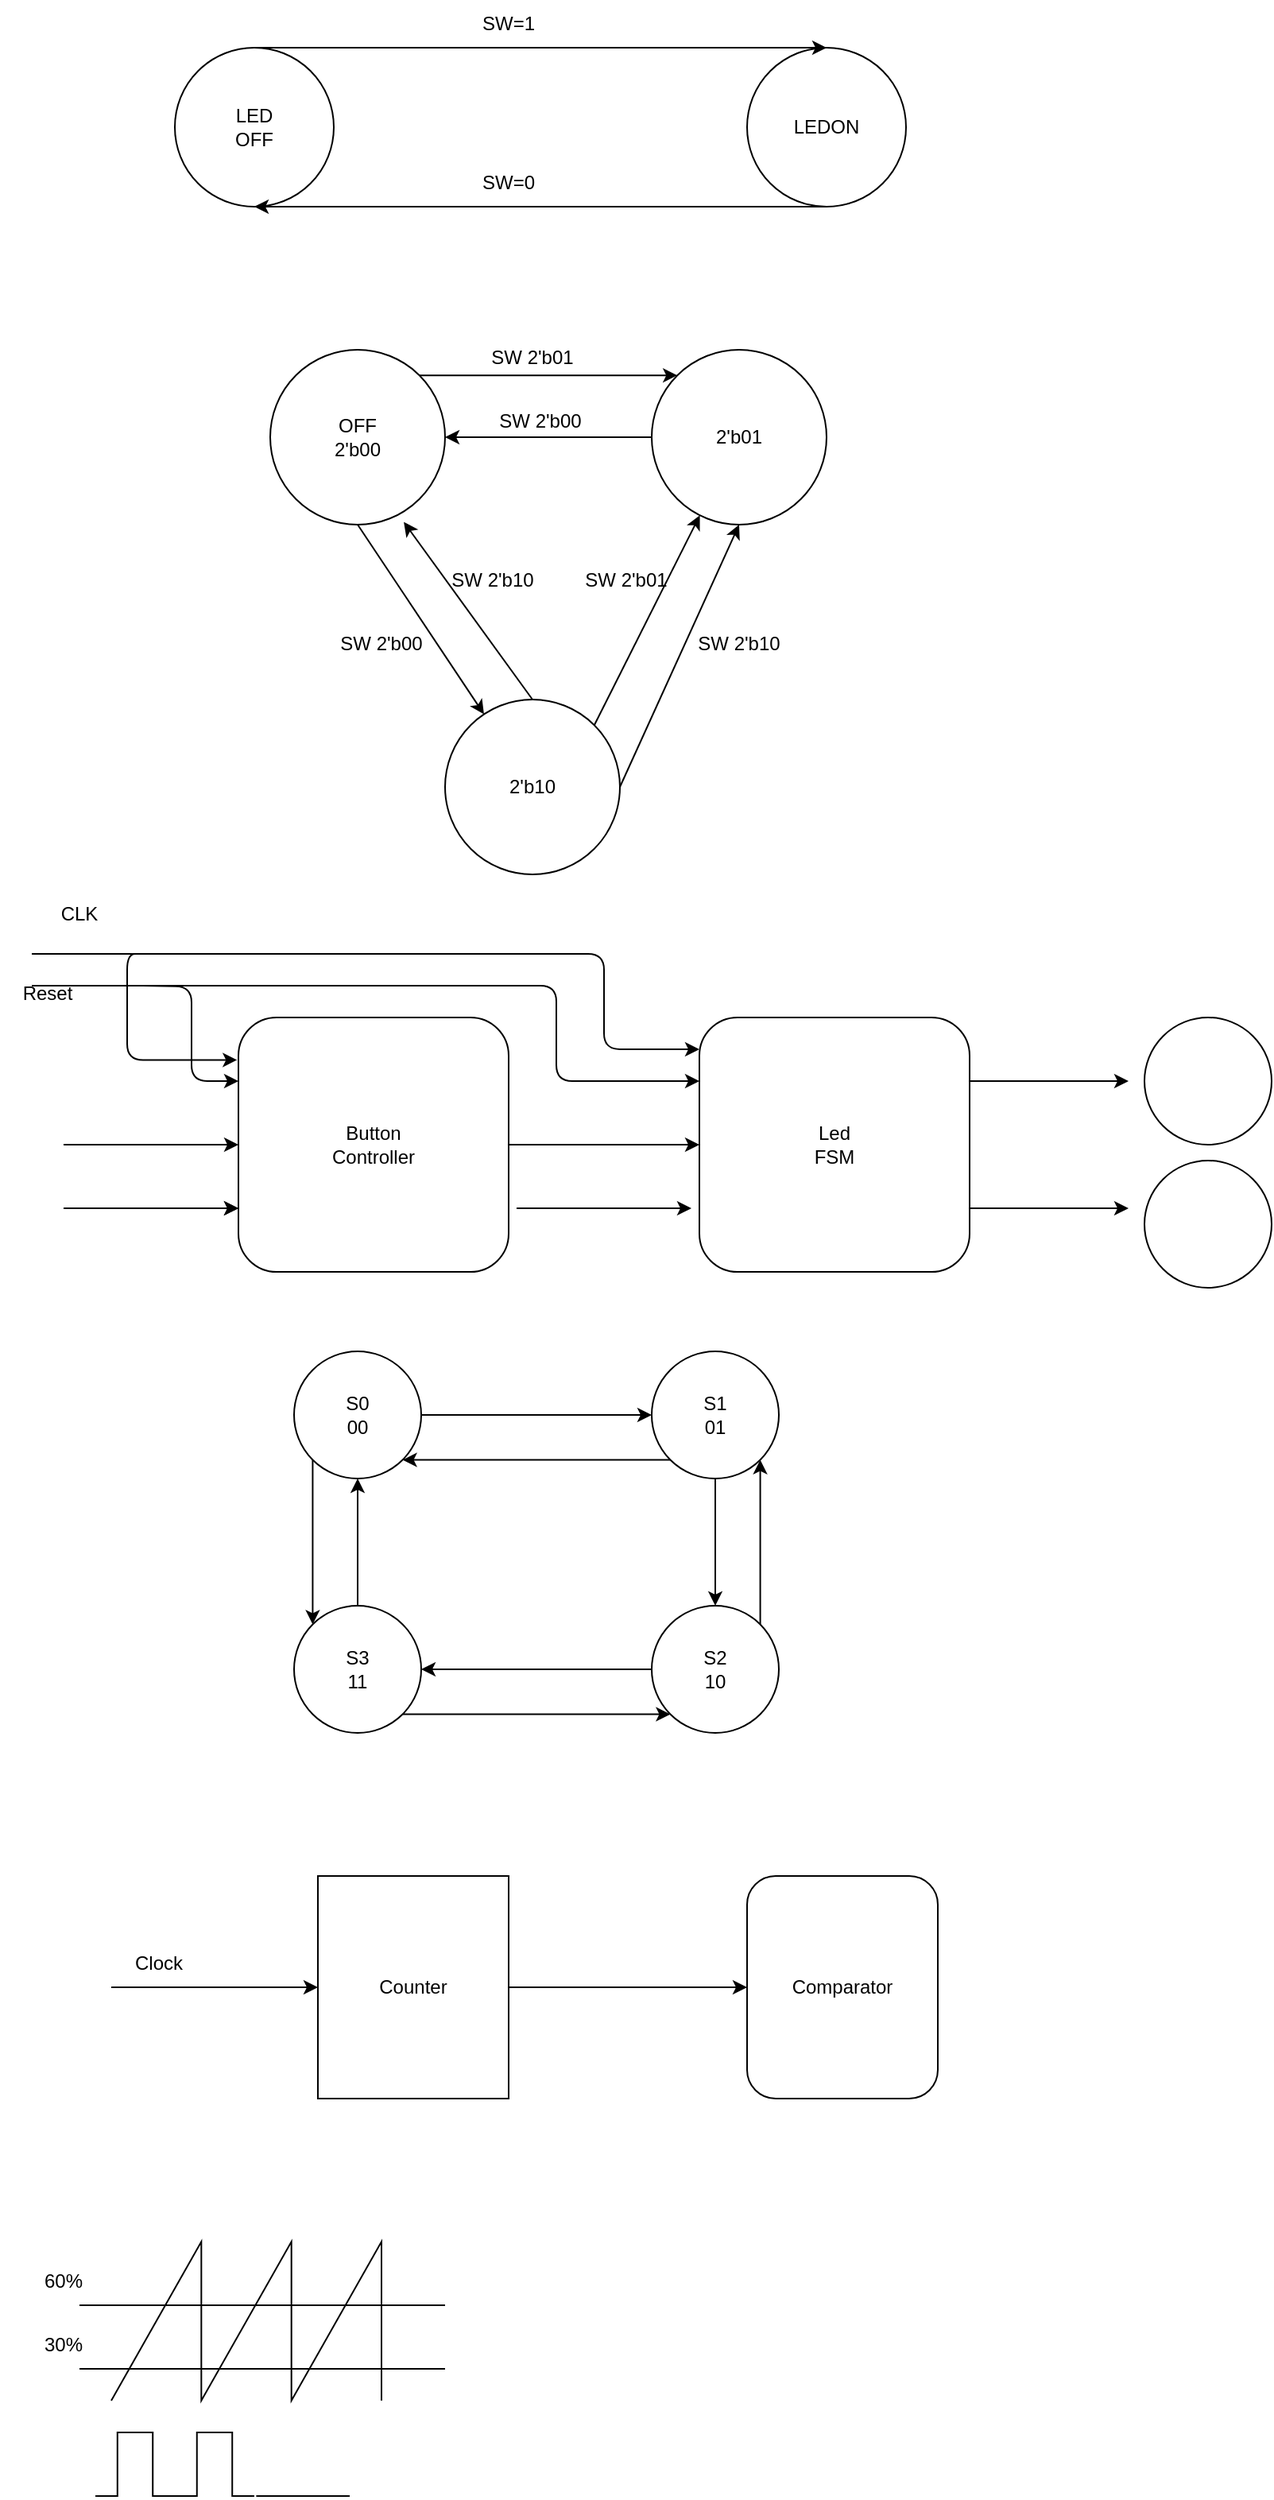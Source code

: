 <mxfile>
    <diagram id="Fkghw6xyeDPze-Ohc-kq" name="페이지-1">
        <mxGraphModel dx="974" dy="574" grid="1" gridSize="10" guides="1" tooltips="1" connect="1" arrows="1" fold="1" page="1" pageScale="1" pageWidth="827" pageHeight="1169" math="0" shadow="0">
            <root>
                <mxCell id="0"/>
                <mxCell id="1" parent="0"/>
                <mxCell id="2" value="LED&lt;br&gt;OFF" style="ellipse;whiteSpace=wrap;html=1;aspect=fixed;" parent="1" vertex="1">
                    <mxGeometry x="130" y="150" width="100" height="100" as="geometry"/>
                </mxCell>
                <mxCell id="6" style="edgeStyle=none;html=1;exitX=0.5;exitY=1;exitDx=0;exitDy=0;entryX=0.5;entryY=1;entryDx=0;entryDy=0;" parent="1" source="3" target="2" edge="1">
                    <mxGeometry relative="1" as="geometry"/>
                </mxCell>
                <mxCell id="3" value="LEDON" style="ellipse;whiteSpace=wrap;html=1;aspect=fixed;" parent="1" vertex="1">
                    <mxGeometry x="490" y="150" width="100" height="100" as="geometry"/>
                </mxCell>
                <mxCell id="5" value="" style="edgeStyle=segmentEdgeStyle;endArrow=classic;html=1;exitX=0.5;exitY=0;exitDx=0;exitDy=0;" parent="1" source="2" target="3" edge="1">
                    <mxGeometry width="50" height="50" relative="1" as="geometry">
                        <mxPoint x="390" y="320" as="sourcePoint"/>
                        <mxPoint x="440" y="270" as="targetPoint"/>
                    </mxGeometry>
                </mxCell>
                <mxCell id="7" value="SW=1" style="text;html=1;strokeColor=none;fillColor=none;align=center;verticalAlign=middle;whiteSpace=wrap;rounded=0;" parent="1" vertex="1">
                    <mxGeometry x="310" y="120" width="60" height="30" as="geometry"/>
                </mxCell>
                <mxCell id="8" value="SW=0" style="text;html=1;strokeColor=none;fillColor=none;align=center;verticalAlign=middle;whiteSpace=wrap;rounded=0;" parent="1" vertex="1">
                    <mxGeometry x="310" y="220" width="60" height="30" as="geometry"/>
                </mxCell>
                <mxCell id="12" style="edgeStyle=none;html=1;exitX=0.5;exitY=1;exitDx=0;exitDy=0;" parent="1" source="9" target="11" edge="1">
                    <mxGeometry relative="1" as="geometry"/>
                </mxCell>
                <mxCell id="17" style="edgeStyle=none;html=1;exitX=1;exitY=0;exitDx=0;exitDy=0;entryX=0;entryY=0;entryDx=0;entryDy=0;" parent="1" source="9" target="10" edge="1">
                    <mxGeometry relative="1" as="geometry"/>
                </mxCell>
                <mxCell id="9" value="OFF&lt;br&gt;2'b00" style="ellipse;whiteSpace=wrap;html=1;aspect=fixed;" parent="1" vertex="1">
                    <mxGeometry x="190" y="340" width="110" height="110" as="geometry"/>
                </mxCell>
                <mxCell id="16" style="edgeStyle=none;html=1;exitX=0;exitY=0.5;exitDx=0;exitDy=0;entryX=1;entryY=0.5;entryDx=0;entryDy=0;" parent="1" source="10" target="9" edge="1">
                    <mxGeometry relative="1" as="geometry"/>
                </mxCell>
                <mxCell id="10" value="2'b01" style="ellipse;whiteSpace=wrap;html=1;aspect=fixed;" parent="1" vertex="1">
                    <mxGeometry x="430" y="340" width="110" height="110" as="geometry"/>
                </mxCell>
                <mxCell id="13" style="edgeStyle=none;html=1;exitX=0.5;exitY=0;exitDx=0;exitDy=0;entryX=0.764;entryY=0.985;entryDx=0;entryDy=0;entryPerimeter=0;" parent="1" source="11" target="9" edge="1">
                    <mxGeometry relative="1" as="geometry"/>
                </mxCell>
                <mxCell id="14" style="edgeStyle=none;html=1;exitX=1;exitY=0;exitDx=0;exitDy=0;" parent="1" source="11" target="10" edge="1">
                    <mxGeometry relative="1" as="geometry"/>
                </mxCell>
                <mxCell id="15" style="edgeStyle=none;html=1;exitX=1;exitY=0.5;exitDx=0;exitDy=0;entryX=0.5;entryY=1;entryDx=0;entryDy=0;" parent="1" source="11" target="10" edge="1">
                    <mxGeometry relative="1" as="geometry"/>
                </mxCell>
                <mxCell id="11" value="2'b10" style="ellipse;whiteSpace=wrap;html=1;aspect=fixed;" parent="1" vertex="1">
                    <mxGeometry x="300" y="560" width="110" height="110" as="geometry"/>
                </mxCell>
                <mxCell id="18" value="SW 2'b01" style="text;html=1;strokeColor=none;fillColor=none;align=center;verticalAlign=middle;whiteSpace=wrap;rounded=0;" parent="1" vertex="1">
                    <mxGeometry x="325" y="330" width="60" height="30" as="geometry"/>
                </mxCell>
                <mxCell id="19" value="SW 2'b10" style="text;html=1;strokeColor=none;fillColor=none;align=center;verticalAlign=middle;whiteSpace=wrap;rounded=0;" parent="1" vertex="1">
                    <mxGeometry x="455" y="510" width="60" height="30" as="geometry"/>
                </mxCell>
                <mxCell id="20" value="SW 2'b00" style="text;html=1;strokeColor=none;fillColor=none;align=center;verticalAlign=middle;whiteSpace=wrap;rounded=0;" parent="1" vertex="1">
                    <mxGeometry x="230" y="510" width="60" height="30" as="geometry"/>
                </mxCell>
                <mxCell id="21" value="SW 2'b10" style="text;html=1;strokeColor=none;fillColor=none;align=center;verticalAlign=middle;whiteSpace=wrap;rounded=0;" parent="1" vertex="1">
                    <mxGeometry x="300" y="470" width="60" height="30" as="geometry"/>
                </mxCell>
                <mxCell id="22" value="SW 2'b00" style="text;html=1;strokeColor=none;fillColor=none;align=center;verticalAlign=middle;whiteSpace=wrap;rounded=0;" parent="1" vertex="1">
                    <mxGeometry x="330" y="370" width="60" height="30" as="geometry"/>
                </mxCell>
                <mxCell id="23" value="SW 2'b01" style="text;html=1;strokeColor=none;fillColor=none;align=center;verticalAlign=middle;whiteSpace=wrap;rounded=0;" parent="1" vertex="1">
                    <mxGeometry x="384" y="470" width="60" height="30" as="geometry"/>
                </mxCell>
                <mxCell id="27" style="edgeStyle=none;html=1;exitX=1;exitY=0.5;exitDx=0;exitDy=0;entryX=0;entryY=0.5;entryDx=0;entryDy=0;" parent="1" source="24" target="25" edge="1">
                    <mxGeometry relative="1" as="geometry"/>
                </mxCell>
                <mxCell id="24" value="Button&lt;br&gt;Controller" style="rounded=1;whiteSpace=wrap;html=1;" parent="1" vertex="1">
                    <mxGeometry x="170" y="760" width="170" height="160" as="geometry"/>
                </mxCell>
                <mxCell id="28" style="edgeStyle=none;html=1;exitX=1;exitY=0.25;exitDx=0;exitDy=0;" parent="1" source="25" edge="1">
                    <mxGeometry relative="1" as="geometry">
                        <mxPoint x="730" y="800" as="targetPoint"/>
                    </mxGeometry>
                </mxCell>
                <mxCell id="29" style="edgeStyle=none;html=1;exitX=1;exitY=0.75;exitDx=0;exitDy=0;" parent="1" source="25" edge="1">
                    <mxGeometry relative="1" as="geometry">
                        <mxPoint x="730" y="880" as="targetPoint"/>
                    </mxGeometry>
                </mxCell>
                <mxCell id="25" value="Led&lt;br&gt;FSM" style="rounded=1;whiteSpace=wrap;html=1;" parent="1" vertex="1">
                    <mxGeometry x="460" y="760" width="170" height="160" as="geometry"/>
                </mxCell>
                <mxCell id="26" value="" style="endArrow=classic;html=1;entryX=0;entryY=0.5;entryDx=0;entryDy=0;" parent="1" target="24" edge="1">
                    <mxGeometry width="50" height="50" relative="1" as="geometry">
                        <mxPoint x="60" y="840" as="sourcePoint"/>
                        <mxPoint x="440" y="860" as="targetPoint"/>
                    </mxGeometry>
                </mxCell>
                <mxCell id="30" value="" style="ellipse;whiteSpace=wrap;html=1;aspect=fixed;" parent="1" vertex="1">
                    <mxGeometry x="740" y="760" width="80" height="80" as="geometry"/>
                </mxCell>
                <mxCell id="31" value="" style="ellipse;whiteSpace=wrap;html=1;aspect=fixed;" parent="1" vertex="1">
                    <mxGeometry x="740" y="850" width="80" height="80" as="geometry"/>
                </mxCell>
                <mxCell id="36" style="edgeStyle=none;html=1;exitX=1;exitY=0.5;exitDx=0;exitDy=0;" parent="1" source="32" target="33" edge="1">
                    <mxGeometry relative="1" as="geometry"/>
                </mxCell>
                <mxCell id="50" style="edgeStyle=orthogonalEdgeStyle;html=1;exitX=0;exitY=1;exitDx=0;exitDy=0;entryX=0;entryY=0;entryDx=0;entryDy=0;" parent="1" source="32" target="34" edge="1">
                    <mxGeometry relative="1" as="geometry"/>
                </mxCell>
                <mxCell id="32" value="S0&lt;br&gt;00" style="ellipse;whiteSpace=wrap;html=1;aspect=fixed;" parent="1" vertex="1">
                    <mxGeometry x="205" y="970" width="80" height="80" as="geometry"/>
                </mxCell>
                <mxCell id="37" style="edgeStyle=none;html=1;exitX=0.5;exitY=1;exitDx=0;exitDy=0;entryX=0.5;entryY=0;entryDx=0;entryDy=0;" parent="1" source="33" target="35" edge="1">
                    <mxGeometry relative="1" as="geometry"/>
                </mxCell>
                <mxCell id="46" style="edgeStyle=orthogonalEdgeStyle;html=1;exitX=0;exitY=1;exitDx=0;exitDy=0;entryX=1;entryY=1;entryDx=0;entryDy=0;" parent="1" source="33" target="32" edge="1">
                    <mxGeometry relative="1" as="geometry"/>
                </mxCell>
                <mxCell id="33" value="S1&lt;br&gt;01" style="ellipse;whiteSpace=wrap;html=1;aspect=fixed;" parent="1" vertex="1">
                    <mxGeometry x="430" y="970" width="80" height="80" as="geometry"/>
                </mxCell>
                <mxCell id="39" style="edgeStyle=none;html=1;exitX=0.5;exitY=0;exitDx=0;exitDy=0;entryX=0.5;entryY=1;entryDx=0;entryDy=0;" parent="1" source="34" target="32" edge="1">
                    <mxGeometry relative="1" as="geometry"/>
                </mxCell>
                <mxCell id="48" style="edgeStyle=orthogonalEdgeStyle;html=1;exitX=1;exitY=1;exitDx=0;exitDy=0;entryX=0;entryY=1;entryDx=0;entryDy=0;" parent="1" source="34" target="35" edge="1">
                    <mxGeometry relative="1" as="geometry"/>
                </mxCell>
                <mxCell id="34" value="S3&lt;br&gt;11" style="ellipse;whiteSpace=wrap;html=1;aspect=fixed;" parent="1" vertex="1">
                    <mxGeometry x="205" y="1130" width="80" height="80" as="geometry"/>
                </mxCell>
                <mxCell id="38" style="edgeStyle=none;html=1;exitX=0;exitY=0.5;exitDx=0;exitDy=0;" parent="1" source="35" target="34" edge="1">
                    <mxGeometry relative="1" as="geometry"/>
                </mxCell>
                <mxCell id="47" style="edgeStyle=orthogonalEdgeStyle;html=1;exitX=1;exitY=0;exitDx=0;exitDy=0;entryX=1;entryY=1;entryDx=0;entryDy=0;" parent="1" source="35" target="33" edge="1">
                    <mxGeometry relative="1" as="geometry"/>
                </mxCell>
                <mxCell id="35" value="S2&lt;br&gt;10" style="ellipse;whiteSpace=wrap;html=1;aspect=fixed;" parent="1" vertex="1">
                    <mxGeometry x="430" y="1130" width="80" height="80" as="geometry"/>
                </mxCell>
                <mxCell id="40" value="" style="endArrow=classic;html=1;edgeStyle=orthogonalEdgeStyle;" parent="1" edge="1">
                    <mxGeometry width="50" height="50" relative="1" as="geometry">
                        <mxPoint x="40" y="740" as="sourcePoint"/>
                        <mxPoint x="460" y="800" as="targetPoint"/>
                        <Array as="points">
                            <mxPoint x="50" y="740"/>
                            <mxPoint x="370" y="740"/>
                            <mxPoint x="370" y="800"/>
                        </Array>
                    </mxGeometry>
                </mxCell>
                <mxCell id="41" value="" style="endArrow=classic;html=1;edgeStyle=orthogonalEdgeStyle;entryX=0;entryY=0.25;entryDx=0;entryDy=0;" parent="1" target="24" edge="1">
                    <mxGeometry width="50" height="50" relative="1" as="geometry">
                        <mxPoint x="110" y="740" as="sourcePoint"/>
                        <mxPoint x="130" y="810" as="targetPoint"/>
                    </mxGeometry>
                </mxCell>
                <mxCell id="42" value="" style="endArrow=classic;html=1;edgeStyle=orthogonalEdgeStyle;" parent="1" edge="1">
                    <mxGeometry width="50" height="50" relative="1" as="geometry">
                        <mxPoint x="40" y="720" as="sourcePoint"/>
                        <mxPoint x="460" y="780" as="targetPoint"/>
                        <Array as="points">
                            <mxPoint x="400" y="720"/>
                            <mxPoint x="400" y="780"/>
                        </Array>
                    </mxGeometry>
                </mxCell>
                <mxCell id="43" value="" style="endArrow=classic;html=1;edgeStyle=orthogonalEdgeStyle;entryX=-0.005;entryY=0.167;entryDx=0;entryDy=0;entryPerimeter=0;" parent="1" target="24" edge="1">
                    <mxGeometry width="50" height="50" relative="1" as="geometry">
                        <mxPoint x="110" y="720" as="sourcePoint"/>
                        <mxPoint x="170" y="780" as="targetPoint"/>
                        <Array as="points">
                            <mxPoint x="100" y="720"/>
                            <mxPoint x="100" y="787"/>
                        </Array>
                    </mxGeometry>
                </mxCell>
                <mxCell id="44" value="CLK" style="text;html=1;strokeColor=none;fillColor=none;align=center;verticalAlign=middle;whiteSpace=wrap;rounded=0;" parent="1" vertex="1">
                    <mxGeometry x="40" y="680" width="60" height="30" as="geometry"/>
                </mxCell>
                <mxCell id="45" value="Reset" style="text;html=1;strokeColor=none;fillColor=none;align=center;verticalAlign=middle;whiteSpace=wrap;rounded=0;" parent="1" vertex="1">
                    <mxGeometry x="20" y="730" width="60" height="30" as="geometry"/>
                </mxCell>
                <mxCell id="51" value="" style="endArrow=classic;html=1;entryX=0;entryY=0.5;entryDx=0;entryDy=0;" parent="1" edge="1">
                    <mxGeometry width="50" height="50" relative="1" as="geometry">
                        <mxPoint x="60" y="880" as="sourcePoint"/>
                        <mxPoint x="170" y="880" as="targetPoint"/>
                    </mxGeometry>
                </mxCell>
                <mxCell id="52" value="" style="endArrow=classic;html=1;entryX=0;entryY=0.5;entryDx=0;entryDy=0;" parent="1" edge="1">
                    <mxGeometry width="50" height="50" relative="1" as="geometry">
                        <mxPoint x="60" y="880" as="sourcePoint"/>
                        <mxPoint x="170" y="880" as="targetPoint"/>
                    </mxGeometry>
                </mxCell>
                <mxCell id="53" value="" style="endArrow=classic;html=1;entryX=0;entryY=0.5;entryDx=0;entryDy=0;" parent="1" edge="1">
                    <mxGeometry width="50" height="50" relative="1" as="geometry">
                        <mxPoint x="345" y="880" as="sourcePoint"/>
                        <mxPoint x="455" y="880" as="targetPoint"/>
                    </mxGeometry>
                </mxCell>
                <mxCell id="54" value="" style="endArrow=classic;html=1;" edge="1" parent="1" target="55">
                    <mxGeometry width="50" height="50" relative="1" as="geometry">
                        <mxPoint x="90" y="1370" as="sourcePoint"/>
                        <mxPoint x="240" y="1370" as="targetPoint"/>
                    </mxGeometry>
                </mxCell>
                <mxCell id="57" style="edgeStyle=none;html=1;exitX=1;exitY=0.5;exitDx=0;exitDy=0;entryX=0;entryY=0.5;entryDx=0;entryDy=0;" edge="1" parent="1" source="55" target="56">
                    <mxGeometry relative="1" as="geometry"/>
                </mxCell>
                <mxCell id="55" value="Counter" style="rounded=0;whiteSpace=wrap;html=1;" vertex="1" parent="1">
                    <mxGeometry x="220" y="1300" width="120" height="140" as="geometry"/>
                </mxCell>
                <mxCell id="56" value="Comparator" style="rounded=1;whiteSpace=wrap;html=1;" vertex="1" parent="1">
                    <mxGeometry x="490" y="1300" width="120" height="140" as="geometry"/>
                </mxCell>
                <mxCell id="58" value="Clock" style="text;html=1;strokeColor=none;fillColor=none;align=center;verticalAlign=middle;whiteSpace=wrap;rounded=0;" vertex="1" parent="1">
                    <mxGeometry x="90" y="1340" width="60" height="30" as="geometry"/>
                </mxCell>
                <mxCell id="59" value="" style="pointerEvents=1;verticalLabelPosition=bottom;shadow=0;dashed=0;align=center;html=1;verticalAlign=top;shape=mxgraph.electrical.waveforms.sawtooth;" vertex="1" parent="1">
                    <mxGeometry x="90" y="1530" width="170" height="100" as="geometry"/>
                </mxCell>
                <mxCell id="60" value="" style="endArrow=none;html=1;" edge="1" parent="1">
                    <mxGeometry width="50" height="50" relative="1" as="geometry">
                        <mxPoint x="70" y="1570" as="sourcePoint"/>
                        <mxPoint x="300" y="1570" as="targetPoint"/>
                    </mxGeometry>
                </mxCell>
                <mxCell id="61" value="" style="endArrow=none;html=1;" edge="1" parent="1">
                    <mxGeometry width="50" height="50" relative="1" as="geometry">
                        <mxPoint x="70" y="1610" as="sourcePoint"/>
                        <mxPoint x="300" y="1610" as="targetPoint"/>
                    </mxGeometry>
                </mxCell>
                <mxCell id="62" value="30%" style="text;html=1;strokeColor=none;fillColor=none;align=center;verticalAlign=middle;whiteSpace=wrap;rounded=0;" vertex="1" parent="1">
                    <mxGeometry x="30" y="1580" width="60" height="30" as="geometry"/>
                </mxCell>
                <mxCell id="63" value="60%" style="text;html=1;strokeColor=none;fillColor=none;align=center;verticalAlign=middle;whiteSpace=wrap;rounded=0;" vertex="1" parent="1">
                    <mxGeometry x="30" y="1540" width="60" height="30" as="geometry"/>
                </mxCell>
                <mxCell id="64" value="" style="pointerEvents=1;verticalLabelPosition=bottom;shadow=0;dashed=0;align=center;html=1;verticalAlign=top;shape=mxgraph.electrical.waveforms.pulse_1;" vertex="1" parent="1">
                    <mxGeometry x="130" y="1650" width="50" height="40" as="geometry"/>
                </mxCell>
                <mxCell id="65" value="" style="pointerEvents=1;verticalLabelPosition=bottom;shadow=0;dashed=0;align=center;html=1;verticalAlign=top;shape=mxgraph.electrical.waveforms.pulse_1;" vertex="1" parent="1">
                    <mxGeometry x="80" y="1650" width="50" height="40" as="geometry"/>
                </mxCell>
                <mxCell id="67" value="" style="endArrow=none;html=1;exitX=1.024;exitY=1;exitDx=0;exitDy=0;exitPerimeter=0;" edge="1" parent="1" source="64">
                    <mxGeometry width="50" height="50" relative="1" as="geometry">
                        <mxPoint x="220" y="1690" as="sourcePoint"/>
                        <mxPoint x="240" y="1690" as="targetPoint"/>
                    </mxGeometry>
                </mxCell>
            </root>
        </mxGraphModel>
    </diagram>
</mxfile>